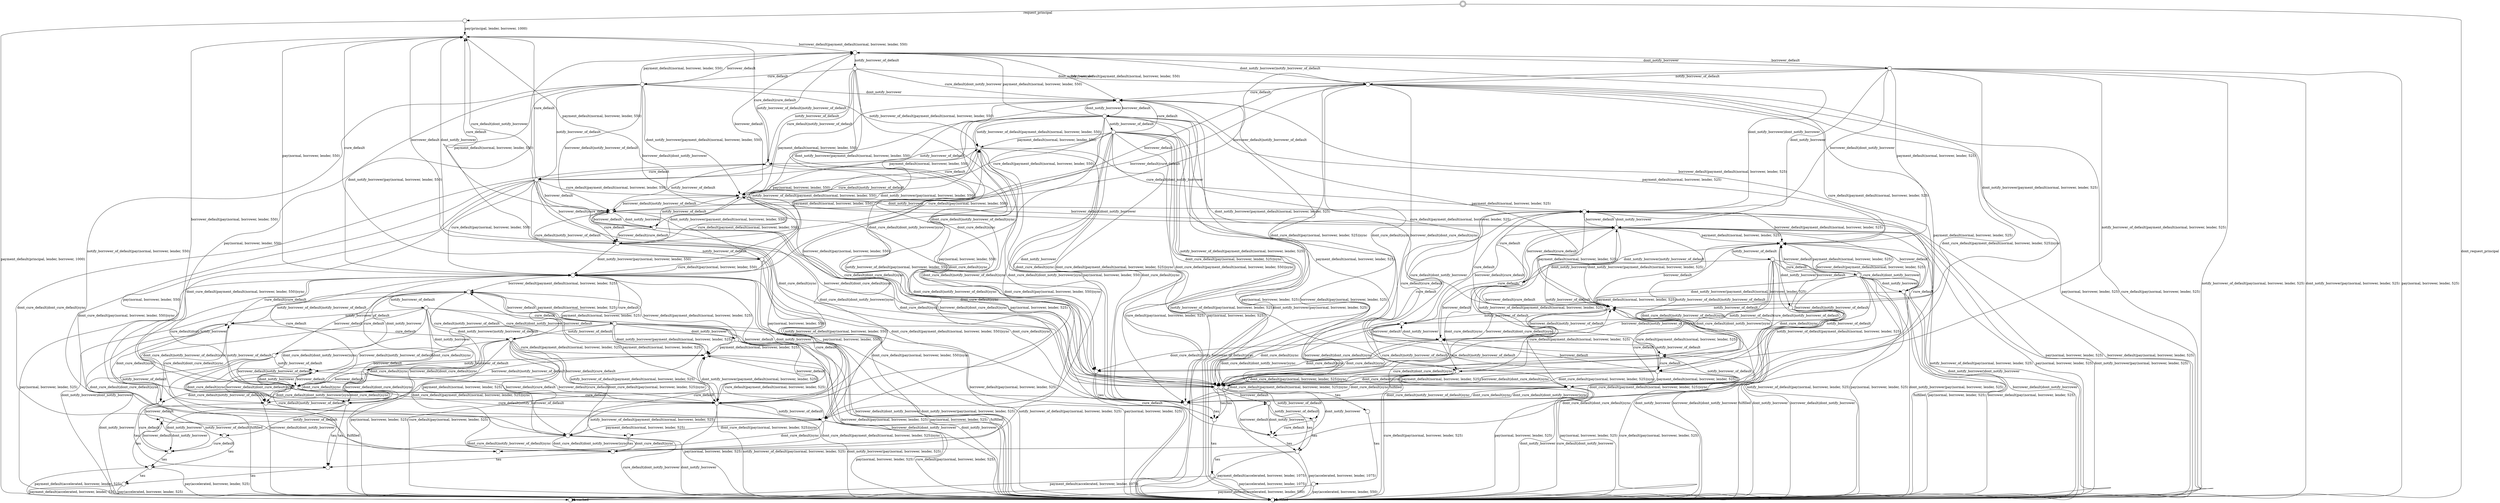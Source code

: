 digraph G {
center = TRUE;
mclimit = 10.0;
nodesep = 0.05;
node [ width=0.25, height=0.25, label="" ];
S28 [ peripheries=2 ];
S0
S1
S2
S3
S4
S5
S6
S7
S8
S9
S10
S11
S12
S13
S14
S15
S16
S17
S18
S19
S20
S21
S22
S23
S24
S25
S26
S27
S28
S29
S30
S31
S32
S33
S34
S35
S36
S37
S38
S39
S40
S41
S42
S43
S44
S45
S46
S47
S48
S49
S50
S51
S52
S53
S54
S55
S56
S57
S58
S59
S60
S61
S62
S63
S64
S65
S66
S67
S68
S69
S70
S71
S72
S73
S74
S75
S0 -> S67[label="tau"];
S0 -> S65[label="borrower_default"];
S1 -> S26[label="borrower_default"];
S1 -> S27[label="payment_default(normal, borrower, lender, 525)"];
S1 -> S34[label="pay(normal, borrower, lender, 525)"];
S1 -> S12[label="cure_default"];
S1 -> S73[label="dont_cure_default|sync"];
S1 -> S71[label="borrower_default|dont_cure_default|sync"];
S1 -> S17[label="borrower_default|cure_default"];
S1 -> S36[label="cure_default|payment_default(normal, borrower, lender, 525)"];
S1 -> S75[label="dont_cure_default|payment_default(normal, borrower, lender, 525)|sync"];
S1 -> S5[label="dont_cure_default|pay(normal, borrower, lender, 525)|sync"];
S1 -> S34[label="cure_default|pay(normal, borrower, lender, 525)"];
S2 -> S40[label="tau"];
S2 -> S39[label="payment_default(accelerated, borrower, lender, 1075)"];
S2 -> S34[label="pay(accelerated, borrower, lender, 1075)"];
S3 -> S67[label="tau"];
S3 -> S66[label="notify_borrower_of_default"];
S3 -> S64[label="dont_notify_borrower"];
S4 -> S67[label="tau"];
S4 -> S64[label="cure_default"];
S5 -> S44[label="tau"];
S6 -> S7[label="notify_borrower_of_default"];
S6 -> S1[label="dont_notify_borrower"];
S6 -> S10[label="cure_default"];
S6 -> S71[label="dont_cure_default|sync"];
S6 -> S72[label="dont_cure_default|notify_borrower_of_default|sync"];
S6 -> S73[label="dont_cure_default|dont_notify_borrower|sync"];
S6 -> S20[label="cure_default|notify_borrower_of_default"];
S6 -> S12[label="cure_default|dont_notify_borrower"];
S7 -> S20[label="cure_default"];
S7 -> S72[label="dont_cure_default|sync"];
S7 -> S45[label="dont_cure_default|dont_cure_default|sync"];
S7 -> S73[label="cure_default|dont_cure_default|sync"];
S7 -> S19[label="cure_default|cure_default"];
S8 -> S7[label="notify_borrower_of_default"];
S8 -> S35[label="dont_notify_borrower"];
S8 -> S16[label="cure_default"];
S8 -> S75[label="dont_cure_default|sync"];
S8 -> S75[label="dont_cure_default|notify_borrower_of_default|sync"];
S8 -> S75[label="dont_cure_default|dont_notify_borrower|sync"];
S8 -> S29[label="cure_default|notify_borrower_of_default"];
S8 -> S38[label="cure_default|dont_notify_borrower"];
S9 -> S6[label="notify_borrower_of_default"];
S9 -> S11[label="dont_notify_borrower"];
S9 -> S7[label="notify_borrower_of_default|notify_borrower_of_default"];
S9 -> S1[label="dont_notify_borrower|notify_borrower_of_default"];
S9 -> S38[label="dont_notify_borrower|dont_notify_borrower"];
S10 -> S9[label="payment_default(normal, borrower, lender, 550)"];
S10 -> S9[label="borrower_default"];
S10 -> S56[label="pay(normal, borrower, lender, 550)"];
S10 -> S20[label="notify_borrower_of_default"];
S10 -> S12[label="dont_notify_borrower"];
S10 -> S26[label="borrower_default|notify_borrower_of_default"];
S10 -> S14[label="borrower_default|dont_notify_borrower"];
S10 -> S8[label="notify_borrower_of_default|payment_default(normal, borrower, lender, 550)"];
S10 -> S16[label="dont_notify_borrower|payment_default(normal, borrower, lender, 550)"];
S10 -> S48[label="notify_borrower_of_default|pay(normal, borrower, lender, 550)"];
S10 -> S57[label="dont_notify_borrower|pay(normal, borrower, lender, 550)"];
S11 -> S9[label="borrower_default"];
S11 -> S1[label="notify_borrower_of_default"];
S11 -> S38[label="dont_notify_borrower"];
S11 -> S26[label="borrower_default|notify_borrower_of_default"];
S11 -> S14[label="borrower_default|dont_notify_borrower"];
S11 -> S23[label="payment_default(normal, borrower, lender, 525)"];
S11 -> S34[label="pay(normal, borrower, lender, 525)"];
S11 -> S27[label="notify_borrower_of_default|payment_default(normal, borrower, lender, 525)"];
S11 -> S36[label="dont_notify_borrower|payment_default(normal, borrower, lender, 525)"];
S11 -> S34[label="notify_borrower_of_default|pay(normal, borrower, lender, 525)"];
S11 -> S34[label="dont_notify_borrower|pay(normal, borrower, lender, 525)"];
S12 -> S16[label="payment_default(normal, borrower, lender, 550)"];
S12 -> S13[label="borrower_default"];
S12 -> S9[label="borrower_default|payment_default(normal, borrower, lender, 550)"];
S12 -> S57[label="pay(normal, borrower, lender, 550)"];
S12 -> S56[label="borrower_default|pay(normal, borrower, lender, 550)"];
S12 -> S36[label="payment_default(normal, borrower, lender, 525)"];
S12 -> S23[label="borrower_default|payment_default(normal, borrower, lender, 525)"];
S12 -> S34[label="pay(normal, borrower, lender, 525)"];
S12 -> S34[label="borrower_default|pay(normal, borrower, lender, 525)"];
S13 -> S9[label="payment_default(normal, borrower, lender, 550)"];
S13 -> S56[label="pay(normal, borrower, lender, 550)"];
S13 -> S18[label="notify_borrower_of_default"];
S13 -> S12[label="dont_notify_borrower"];
S13 -> S8[label="notify_borrower_of_default|payment_default(normal, borrower, lender, 550)"];
S13 -> S16[label="dont_notify_borrower|payment_default(normal, borrower, lender, 550)"];
S13 -> S48[label="notify_borrower_of_default|pay(normal, borrower, lender, 550)"];
S13 -> S57[label="dont_notify_borrower|pay(normal, borrower, lender, 550)"];
S13 -> S23[label="payment_default(normal, borrower, lender, 525)"];
S13 -> S34[label="pay(normal, borrower, lender, 525)"];
S13 -> S27[label="notify_borrower_of_default|payment_default(normal, borrower, lender, 525)"];
S13 -> S36[label="dont_notify_borrower|payment_default(normal, borrower, lender, 525)"];
S13 -> S34[label="notify_borrower_of_default|pay(normal, borrower, lender, 525)"];
S13 -> S34[label="dont_notify_borrower|pay(normal, borrower, lender, 525)"];
S14 -> S35[label="notify_borrower_of_default"];
S14 -> S38[label="dont_notify_borrower"];
S14 -> S23[label="payment_default(normal, borrower, lender, 525)"];
S14 -> S34[label="pay(normal, borrower, lender, 525)"];
S14 -> S27[label="notify_borrower_of_default|payment_default(normal, borrower, lender, 525)"];
S14 -> S36[label="dont_notify_borrower|payment_default(normal, borrower, lender, 525)"];
S14 -> S34[label="notify_borrower_of_default|pay(normal, borrower, lender, 525)"];
S14 -> S34[label="dont_notify_borrower|pay(normal, borrower, lender, 525)"];
S15 -> S34[label="fulfilled"];
S15 -> S14[label="borrower_default"];
S15 -> S36[label="payment_default(normal, borrower, lender, 525)"];
S15 -> S23[label="borrower_default|payment_default(normal, borrower, lender, 525)"];
S15 -> S34[label="pay(normal, borrower, lender, 525)"];
S15 -> S34[label="borrower_default|pay(normal, borrower, lender, 525)"];
S16 -> S9[label="borrower_default"];
S16 -> S29[label="notify_borrower_of_default"];
S16 -> S38[label="dont_notify_borrower"];
S16 -> S26[label="borrower_default|notify_borrower_of_default"];
S16 -> S14[label="borrower_default|dont_notify_borrower"];
S17 -> S9[label="payment_default(normal, borrower, lender, 550)"];
S17 -> S56[label="pay(normal, borrower, lender, 550)"];
S17 -> S21[label="notify_borrower_of_default"];
S17 -> S19[label="dont_notify_borrower"];
S17 -> S8[label="notify_borrower_of_default|payment_default(normal, borrower, lender, 550)"];
S17 -> S16[label="dont_notify_borrower|payment_default(normal, borrower, lender, 550)"];
S17 -> S48[label="notify_borrower_of_default|pay(normal, borrower, lender, 550)"];
S17 -> S57[label="dont_notify_borrower|pay(normal, borrower, lender, 550)"];
S18 -> S8[label="payment_default(normal, borrower, lender, 550)"];
S18 -> S48[label="pay(normal, borrower, lender, 550)"];
S18 -> S27[label="payment_default(normal, borrower, lender, 525)"];
S18 -> S34[label="pay(normal, borrower, lender, 525)"];
S18 -> S12[label="cure_default"];
S18 -> S75[label="dont_cure_default|sync"];
S18 -> S16[label="cure_default|payment_default(normal, borrower, lender, 550)"];
S18 -> S75[label="dont_cure_default|payment_default(normal, borrower, lender, 550)|sync"];
S18 -> S47[label="dont_cure_default|pay(normal, borrower, lender, 550)|sync"];
S18 -> S57[label="cure_default|pay(normal, borrower, lender, 550)"];
S18 -> S36[label="cure_default|payment_default(normal, borrower, lender, 525)"];
S18 -> S75[label="dont_cure_default|payment_default(normal, borrower, lender, 525)|sync"];
S18 -> S5[label="dont_cure_default|pay(normal, borrower, lender, 525)|sync"];
S18 -> S34[label="cure_default|pay(normal, borrower, lender, 525)"];
S19 -> S16[label="payment_default(normal, borrower, lender, 550)"];
S19 -> S17[label="borrower_default"];
S19 -> S9[label="borrower_default|payment_default(normal, borrower, lender, 550)"];
S19 -> S57[label="pay(normal, borrower, lender, 550)"];
S19 -> S56[label="borrower_default|pay(normal, borrower, lender, 550)"];
S20 -> S8[label="payment_default(normal, borrower, lender, 550)"];
S20 -> S26[label="borrower_default"];
S20 -> S48[label="pay(normal, borrower, lender, 550)"];
S20 -> S19[label="cure_default"];
S20 -> S73[label="dont_cure_default|sync"];
S20 -> S71[label="borrower_default|dont_cure_default|sync"];
S20 -> S17[label="borrower_default|cure_default"];
S20 -> S16[label="cure_default|payment_default(normal, borrower, lender, 550)"];
S20 -> S75[label="dont_cure_default|payment_default(normal, borrower, lender, 550)|sync"];
S20 -> S47[label="dont_cure_default|pay(normal, borrower, lender, 550)|sync"];
S20 -> S57[label="cure_default|pay(normal, borrower, lender, 550)"];
S21 -> S8[label="payment_default(normal, borrower, lender, 550)"];
S21 -> S48[label="pay(normal, borrower, lender, 550)"];
S21 -> S19[label="cure_default"];
S21 -> S75[label="dont_cure_default|sync"];
S21 -> S16[label="cure_default|payment_default(normal, borrower, lender, 550)"];
S21 -> S75[label="dont_cure_default|payment_default(normal, borrower, lender, 550)|sync"];
S21 -> S47[label="dont_cure_default|pay(normal, borrower, lender, 550)|sync"];
S21 -> S57[label="cure_default|pay(normal, borrower, lender, 550)"];
S22 -> S30[label="notify_borrower_of_default"];
S22 -> S32[label="dont_notify_borrower"];
S22 -> S25[label="cure_default"];
S22 -> S71[label="dont_cure_default|sync"];
S22 -> S72[label="dont_cure_default|notify_borrower_of_default|sync"];
S22 -> S73[label="dont_cure_default|dont_notify_borrower|sync"];
S22 -> S37[label="cure_default|notify_borrower_of_default"];
S22 -> S15[label="cure_default|dont_notify_borrower"];
S23 -> S22[label="notify_borrower_of_default"];
S23 -> S24[label="dont_notify_borrower"];
S23 -> S30[label="notify_borrower_of_default|notify_borrower_of_default"];
S23 -> S32[label="dont_notify_borrower|notify_borrower_of_default"];
S23 -> S34[label="dont_notify_borrower|dont_notify_borrower"];
S24 -> S34[label="fulfilled"];
S24 -> S23[label="borrower_default"];
S24 -> S49[label="notify_borrower_of_default"];
S24 -> S34[label="dont_notify_borrower"];
S24 -> S31[label="borrower_default|notify_borrower_of_default"];
S24 -> S34[label="borrower_default|dont_notify_borrower"];
S25 -> S23[label="borrower_default"];
S25 -> S37[label="notify_borrower_of_default"];
S25 -> S15[label="dont_notify_borrower"];
S25 -> S31[label="borrower_default|notify_borrower_of_default"];
S25 -> S34[label="borrower_default|dont_notify_borrower"];
S25 -> S23[label="payment_default(normal, borrower, lender, 525)"];
S25 -> S34[label="pay(normal, borrower, lender, 525)"];
S25 -> S27[label="notify_borrower_of_default|payment_default(normal, borrower, lender, 525)"];
S25 -> S36[label="dont_notify_borrower|payment_default(normal, borrower, lender, 525)"];
S25 -> S34[label="notify_borrower_of_default|pay(normal, borrower, lender, 525)"];
S25 -> S34[label="dont_notify_borrower|pay(normal, borrower, lender, 525)"];
S26 -> S7[label="notify_borrower_of_default"];
S26 -> S29[label="dont_notify_borrower"];
S26 -> S17[label="cure_default"];
S26 -> S71[label="dont_cure_default|sync"];
S26 -> S72[label="dont_cure_default|notify_borrower_of_default|sync"];
S26 -> S73[label="dont_cure_default|dont_notify_borrower|sync"];
S26 -> S21[label="cure_default|notify_borrower_of_default"];
S26 -> S19[label="cure_default|dont_notify_borrower"];
S27 -> S30[label="notify_borrower_of_default"];
S27 -> S34[label="dont_notify_borrower"];
S27 -> S36[label="cure_default"];
S27 -> S75[label="dont_cure_default|sync"];
S27 -> S75[label="dont_cure_default|notify_borrower_of_default|sync"];
S27 -> S75[label="dont_cure_default|dont_notify_borrower|sync"];
S27 -> S49[label="cure_default|notify_borrower_of_default"];
S27 -> S34[label="cure_default|dont_notify_borrower"];
S28 -> S33[label="request_principal"];
S28 -> S34[label="dont_request_principal"];
S29 -> S26[label="borrower_default"];
S29 -> S19[label="cure_default"];
S29 -> S73[label="dont_cure_default|sync"];
S29 -> S71[label="borrower_default|dont_cure_default|sync"];
S29 -> S17[label="borrower_default|cure_default"];
S30 -> S37[label="cure_default"];
S30 -> S72[label="dont_cure_default|sync"];
S30 -> S45[label="dont_cure_default|dont_cure_default|sync"];
S30 -> S73[label="cure_default|dont_cure_default|sync"];
S30 -> S38[label="cure_default|cure_default"];
S31 -> S30[label="notify_borrower_of_default"];
S31 -> S49[label="dont_notify_borrower"];
S31 -> S14[label="cure_default"];
S31 -> S71[label="dont_cure_default|sync"];
S31 -> S72[label="dont_cure_default|notify_borrower_of_default|sync"];
S31 -> S73[label="dont_cure_default|dont_notify_borrower|sync"];
S31 -> S35[label="cure_default|notify_borrower_of_default"];
S31 -> S38[label="cure_default|dont_notify_borrower"];
S32 -> S34[label="fulfilled"];
S32 -> S31[label="borrower_default"];
S32 -> S38[label="cure_default"];
S32 -> S73[label="dont_cure_default|sync"];
S32 -> S71[label="borrower_default|dont_cure_default|sync"];
S32 -> S14[label="borrower_default|cure_default"];
S33 -> S19[label="pay(principal, lender, borrower, 1000)"];
S33 -> S39[label="payment_default(principal, lender, borrower, 1000)"];
S34 -> S34[label="fulfilled"];
S35 -> S27[label="payment_default(normal, borrower, lender, 525)"];
S35 -> S34[label="pay(normal, borrower, lender, 525)"];
S35 -> S38[label="cure_default"];
S35 -> S75[label="dont_cure_default|sync"];
S35 -> S36[label="cure_default|payment_default(normal, borrower, lender, 525)"];
S35 -> S75[label="dont_cure_default|payment_default(normal, borrower, lender, 525)|sync"];
S35 -> S5[label="dont_cure_default|pay(normal, borrower, lender, 525)|sync"];
S35 -> S34[label="cure_default|pay(normal, borrower, lender, 525)"];
S36 -> S23[label="borrower_default"];
S36 -> S49[label="notify_borrower_of_default"];
S36 -> S34[label="dont_notify_borrower"];
S36 -> S31[label="borrower_default|notify_borrower_of_default"];
S36 -> S34[label="borrower_default|dont_notify_borrower"];
S37 -> S31[label="borrower_default"];
S37 -> S27[label="payment_default(normal, borrower, lender, 525)"];
S37 -> S34[label="pay(normal, borrower, lender, 525)"];
S37 -> S38[label="cure_default"];
S37 -> S73[label="dont_cure_default|sync"];
S37 -> S71[label="borrower_default|dont_cure_default|sync"];
S37 -> S14[label="borrower_default|cure_default"];
S37 -> S36[label="cure_default|payment_default(normal, borrower, lender, 525)"];
S37 -> S75[label="dont_cure_default|payment_default(normal, borrower, lender, 525)|sync"];
S37 -> S5[label="dont_cure_default|pay(normal, borrower, lender, 525)|sync"];
S37 -> S34[label="cure_default|pay(normal, borrower, lender, 525)"];
S38 -> S14[label="borrower_default"];
S38 -> S36[label="payment_default(normal, borrower, lender, 525)"];
S38 -> S23[label="borrower_default|payment_default(normal, borrower, lender, 525)"];
S38 -> S34[label="pay(normal, borrower, lender, 525)"];
S38 -> S34[label="borrower_default|pay(normal, borrower, lender, 525)"];
S39 -> S39[label="breached"];
S40 -> S39[label="payment_default(accelerated, borrower, lender, 1075)"];
S40 -> S34[label="pay(accelerated, borrower, lender, 1075)"];
S41 -> S39[label="payment_default(accelerated, borrower, lender, 525)"];
S41 -> S34[label="pay(accelerated, borrower, lender, 525)"];
S42 -> S41[label="tau"];
S42 -> S39[label="payment_default(accelerated, borrower, lender, 525)"];
S42 -> S34[label="pay(accelerated, borrower, lender, 525)"];
S43 -> S39[label="payment_default(accelerated, borrower, lender, 550)"];
S43 -> S34[label="pay(accelerated, borrower, lender, 550)"];
S44 -> S43[label="tau"];
S46 -> S45[label="tau"];
S47 -> S67[label="tau"];
S48 -> S62[label="payment_default(normal, borrower, lender, 525)"];
S48 -> S34[label="pay(normal, borrower, lender, 525)"];
S48 -> S57[label="cure_default"];
S48 -> S47[label="dont_cure_default|sync"];
S48 -> S54[label="cure_default|payment_default(normal, borrower, lender, 525)"];
S48 -> S47[label="dont_cure_default|payment_default(normal, borrower, lender, 525)|sync"];
S48 -> S46[label="dont_cure_default|pay(normal, borrower, lender, 525)|sync"];
S48 -> S34[label="cure_default|pay(normal, borrower, lender, 525)"];
S49 -> S31[label="borrower_default"];
S49 -> S38[label="cure_default"];
S49 -> S73[label="dont_cure_default|sync"];
S49 -> S71[label="borrower_default|dont_cure_default|sync"];
S49 -> S14[label="borrower_default|cure_default"];
S50 -> S53[label="borrower_default"];
S50 -> S59[label="notify_borrower_of_default"];
S50 -> S58[label="dont_notify_borrower"];
S50 -> S61[label="borrower_default|notify_borrower_of_default"];
S50 -> S34[label="borrower_default|dont_notify_borrower"];
S50 -> S53[label="payment_default(normal, borrower, lender, 525)"];
S50 -> S34[label="pay(normal, borrower, lender, 525)"];
S50 -> S62[label="notify_borrower_of_default|payment_default(normal, borrower, lender, 525)"];
S50 -> S54[label="dont_notify_borrower|payment_default(normal, borrower, lender, 525)"];
S50 -> S34[label="notify_borrower_of_default|pay(normal, borrower, lender, 525)"];
S50 -> S34[label="dont_notify_borrower|pay(normal, borrower, lender, 525)"];
S51 -> S59[label="cure_default"];
S51 -> S4[label="dont_cure_default|sync"];
S51 -> S45[label="dont_cure_default|dont_cure_default|sync"];
S51 -> S0[label="cure_default|dont_cure_default|sync"];
S51 -> S57[label="cure_default|cure_default"];
S52 -> S51[label="notify_borrower_of_default"];
S52 -> S60[label="dont_notify_borrower"];
S52 -> S50[label="cure_default"];
S52 -> S3[label="dont_cure_default|sync"];
S52 -> S4[label="dont_cure_default|notify_borrower_of_default|sync"];
S52 -> S0[label="dont_cure_default|dont_notify_borrower|sync"];
S52 -> S59[label="cure_default|notify_borrower_of_default"];
S52 -> S58[label="cure_default|dont_notify_borrower"];
S53 -> S52[label="notify_borrower_of_default"];
S53 -> S55[label="dont_notify_borrower"];
S53 -> S51[label="notify_borrower_of_default|notify_borrower_of_default"];
S53 -> S60[label="dont_notify_borrower|notify_borrower_of_default"];
S53 -> S34[label="dont_notify_borrower|dont_notify_borrower"];
S54 -> S53[label="borrower_default"];
S54 -> S63[label="notify_borrower_of_default"];
S54 -> S34[label="dont_notify_borrower"];
S54 -> S61[label="borrower_default|notify_borrower_of_default"];
S54 -> S34[label="borrower_default|dont_notify_borrower"];
S55 -> S34[label="fulfilled"];
S55 -> S53[label="borrower_default"];
S55 -> S63[label="notify_borrower_of_default"];
S55 -> S34[label="dont_notify_borrower"];
S55 -> S61[label="borrower_default|notify_borrower_of_default"];
S55 -> S34[label="borrower_default|dont_notify_borrower"];
S56 -> S48[label="notify_borrower_of_default"];
S56 -> S57[label="dont_notify_borrower"];
S56 -> S53[label="payment_default(normal, borrower, lender, 525)"];
S56 -> S34[label="pay(normal, borrower, lender, 525)"];
S56 -> S62[label="notify_borrower_of_default|payment_default(normal, borrower, lender, 525)"];
S56 -> S54[label="dont_notify_borrower|payment_default(normal, borrower, lender, 525)"];
S56 -> S34[label="notify_borrower_of_default|pay(normal, borrower, lender, 525)"];
S56 -> S34[label="dont_notify_borrower|pay(normal, borrower, lender, 525)"];
S57 -> S56[label="borrower_default"];
S57 -> S54[label="payment_default(normal, borrower, lender, 525)"];
S57 -> S53[label="borrower_default|payment_default(normal, borrower, lender, 525)"];
S57 -> S34[label="pay(normal, borrower, lender, 525)"];
S57 -> S34[label="borrower_default|pay(normal, borrower, lender, 525)"];
S58 -> S34[label="fulfilled"];
S58 -> S56[label="borrower_default"];
S58 -> S54[label="payment_default(normal, borrower, lender, 525)"];
S58 -> S53[label="borrower_default|payment_default(normal, borrower, lender, 525)"];
S58 -> S34[label="pay(normal, borrower, lender, 525)"];
S58 -> S34[label="borrower_default|pay(normal, borrower, lender, 525)"];
S59 -> S61[label="borrower_default"];
S59 -> S62[label="payment_default(normal, borrower, lender, 525)"];
S59 -> S34[label="pay(normal, borrower, lender, 525)"];
S59 -> S57[label="cure_default"];
S59 -> S0[label="dont_cure_default|sync"];
S59 -> S3[label="borrower_default|dont_cure_default|sync"];
S59 -> S56[label="borrower_default|cure_default"];
S59 -> S54[label="cure_default|payment_default(normal, borrower, lender, 525)"];
S59 -> S47[label="dont_cure_default|payment_default(normal, borrower, lender, 525)|sync"];
S59 -> S46[label="dont_cure_default|pay(normal, borrower, lender, 525)|sync"];
S59 -> S34[label="cure_default|pay(normal, borrower, lender, 525)"];
S60 -> S34[label="fulfilled"];
S60 -> S61[label="borrower_default"];
S60 -> S57[label="cure_default"];
S60 -> S0[label="dont_cure_default|sync"];
S60 -> S3[label="borrower_default|dont_cure_default|sync"];
S60 -> S56[label="borrower_default|cure_default"];
S61 -> S51[label="notify_borrower_of_default"];
S61 -> S63[label="dont_notify_borrower"];
S61 -> S56[label="cure_default"];
S61 -> S3[label="dont_cure_default|sync"];
S61 -> S4[label="dont_cure_default|notify_borrower_of_default|sync"];
S61 -> S0[label="dont_cure_default|dont_notify_borrower|sync"];
S61 -> S48[label="cure_default|notify_borrower_of_default"];
S61 -> S57[label="cure_default|dont_notify_borrower"];
S62 -> S51[label="notify_borrower_of_default"];
S62 -> S34[label="dont_notify_borrower"];
S62 -> S54[label="cure_default"];
S62 -> S47[label="dont_cure_default|sync"];
S62 -> S47[label="dont_cure_default|notify_borrower_of_default|sync"];
S62 -> S47[label="dont_cure_default|dont_notify_borrower|sync"];
S62 -> S63[label="cure_default|notify_borrower_of_default"];
S62 -> S34[label="cure_default|dont_notify_borrower"];
S63 -> S61[label="borrower_default"];
S63 -> S57[label="cure_default"];
S63 -> S0[label="dont_cure_default|sync"];
S63 -> S3[label="borrower_default|dont_cure_default|sync"];
S63 -> S56[label="borrower_default|cure_default"];
S64 -> S42[label="tau"];
S64 -> S65[label="borrower_default"];
S65 -> S42[label="tau"];
S65 -> S66[label="notify_borrower_of_default"];
S65 -> S64[label="dont_notify_borrower"];
S66 -> S42[label="tau"];
S66 -> S64[label="cure_default"];
S67 -> S41[label="tau"];
S68 -> S2[label="tau"];
S68 -> S69[label="notify_borrower_of_default"];
S68 -> S70[label="dont_notify_borrower"];
S69 -> S2[label="tau"];
S69 -> S70[label="cure_default"];
S70 -> S2[label="tau"];
S70 -> S68[label="borrower_default"];
S71 -> S74[label="tau"];
S71 -> S69[label="notify_borrower_of_default"];
S71 -> S70[label="dont_notify_borrower"];
S72 -> S74[label="tau"];
S72 -> S70[label="cure_default"];
S73 -> S74[label="tau"];
S73 -> S68[label="borrower_default"];
S74 -> S40[label="tau"];
S75 -> S74[label="tau"];
}
